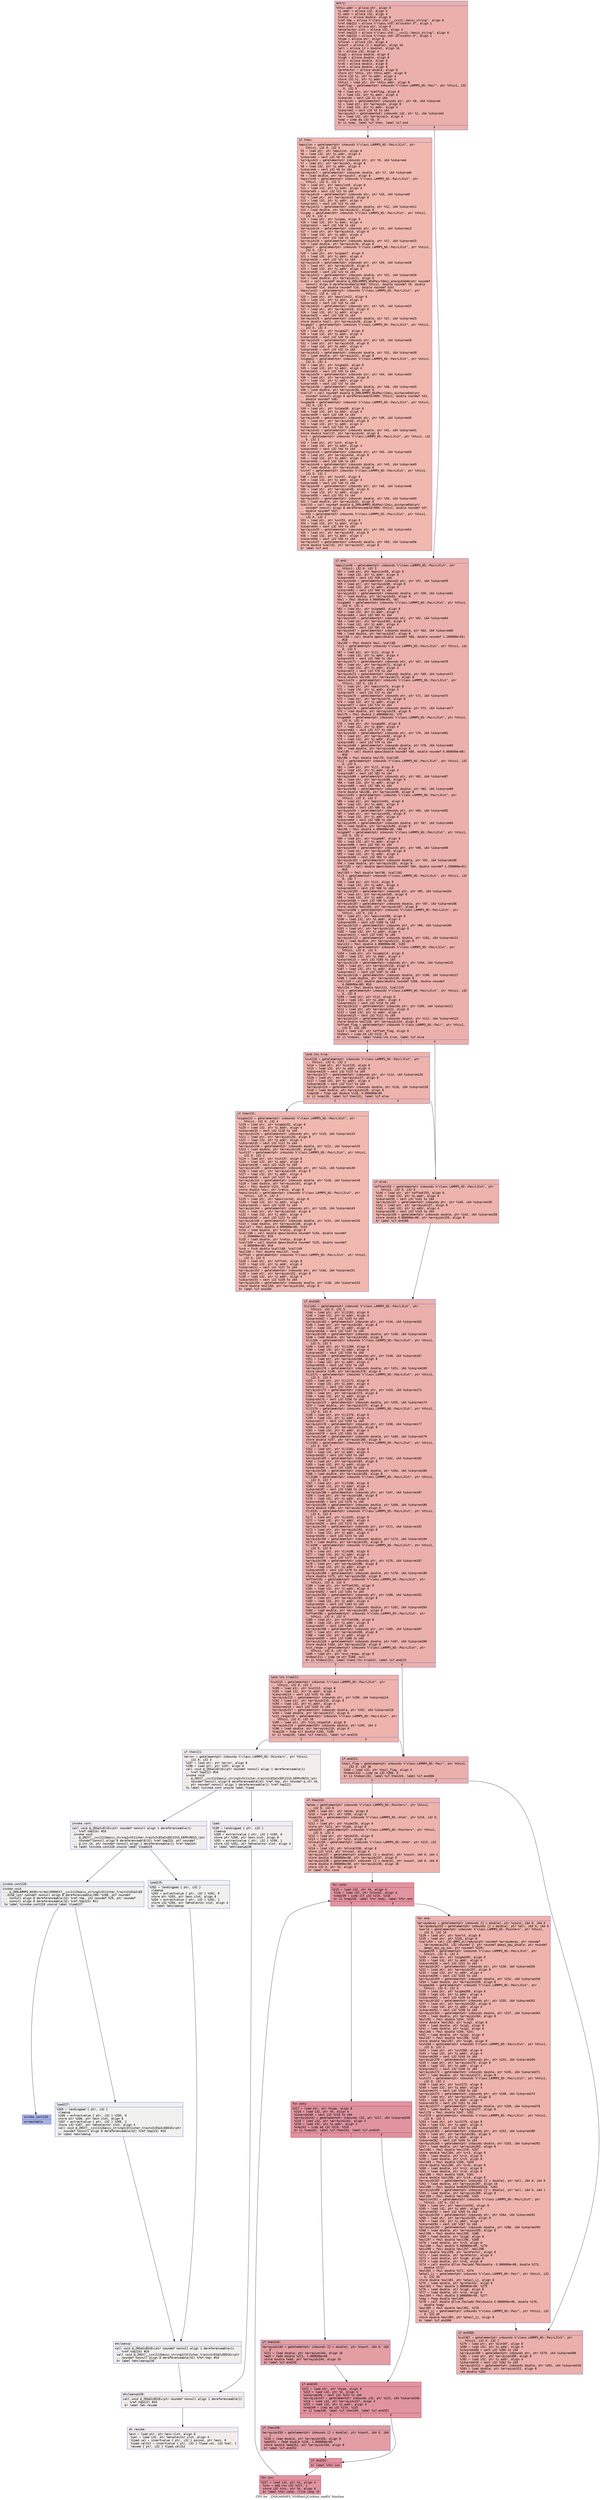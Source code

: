 digraph "CFG for '_ZN9LAMMPS_NS9PairLJCut8init_oneEii' function" {
	label="CFG for '_ZN9LAMMPS_NS9PairLJCut8init_oneEii' function";

	Node0x5599308a5cc0 [shape=record,color="#3d50c3ff", style=filled, fillcolor="#d24b4070" fontname="Courier",label="{entry:\l|  %this.addr = alloca ptr, align 8\l  %i.addr = alloca i32, align 4\l  %j.addr = alloca i32, align 4\l  %ratio = alloca double, align 8\l  %ref.tmp = alloca %\"class.std::__cxx11::basic_string\", align 8\l  %ref.tmp222 = alloca %\"class.std::allocator.0\", align 1\l  %exn.slot = alloca ptr, align 8\l  %ehselector.slot = alloca i32, align 4\l  %ref.tmp223 = alloca %\"class.std::__cxx11::basic_string\", align 8\l  %ref.tmp224 = alloca %\"class.std::allocator.0\", align 1\l  %type = alloca ptr, align 8\l  %nlocal = alloca i32, align 4\l  %count = alloca [2 x double], align 16\l  %all = alloca [2 x double], align 16\l  %k = alloca i32, align 4\l  %sig2 = alloca double, align 8\l  %sig6 = alloca double, align 8\l  %rc3 = alloca double, align 8\l  %rc6 = alloca double, align 8\l  %rc9 = alloca double, align 8\l  %prefactor = alloca double, align 8\l  store ptr %this, ptr %this.addr, align 8\l  store i32 %i, ptr %i.addr, align 4\l  store i32 %j, ptr %j.addr, align 4\l  %this1 = load ptr, ptr %this.addr, align 8\l  %setflag = getelementptr inbounds %\"class.LAMMPS_NS::Pair\", ptr %this1, i32\l... 0, i32 9\l  %0 = load ptr, ptr %setflag, align 8\l  %1 = load i32, ptr %i.addr, align 4\l  %idxprom = sext i32 %1 to i64\l  %arrayidx = getelementptr inbounds ptr, ptr %0, i64 %idxprom\l  %2 = load ptr, ptr %arrayidx, align 8\l  %3 = load i32, ptr %j.addr, align 4\l  %idxprom2 = sext i32 %3 to i64\l  %arrayidx3 = getelementptr inbounds i32, ptr %2, i64 %idxprom2\l  %4 = load i32, ptr %arrayidx3, align 4\l  %cmp = icmp eq i32 %4, 0\l  br i1 %cmp, label %if.then, label %if.end\l|{<s0>T|<s1>F}}"];
	Node0x5599308a5cc0:s0 -> Node0x5599308a8ee0[tooltip="entry -> if.then\nProbability 37.50%" ];
	Node0x5599308a5cc0:s1 -> Node0x5599308a8f50[tooltip="entry -> if.end\nProbability 62.50%" ];
	Node0x5599308a8ee0 [shape=record,color="#3d50c3ff", style=filled, fillcolor="#dc5d4a70" fontname="Courier",label="{if.then:\l|  %epsilon = getelementptr inbounds %\"class.LAMMPS_NS::PairLJCut\", ptr\l... %this1, i32 0, i32 3\l  %5 = load ptr, ptr %epsilon, align 8\l  %6 = load i32, ptr %i.addr, align 4\l  %idxprom4 = sext i32 %6 to i64\l  %arrayidx5 = getelementptr inbounds ptr, ptr %5, i64 %idxprom4\l  %7 = load ptr, ptr %arrayidx5, align 8\l  %8 = load i32, ptr %i.addr, align 4\l  %idxprom6 = sext i32 %8 to i64\l  %arrayidx7 = getelementptr inbounds double, ptr %7, i64 %idxprom6\l  %9 = load double, ptr %arrayidx7, align 8\l  %epsilon8 = getelementptr inbounds %\"class.LAMMPS_NS::PairLJCut\", ptr\l... %this1, i32 0, i32 3\l  %10 = load ptr, ptr %epsilon8, align 8\l  %11 = load i32, ptr %j.addr, align 4\l  %idxprom9 = sext i32 %11 to i64\l  %arrayidx10 = getelementptr inbounds ptr, ptr %10, i64 %idxprom9\l  %12 = load ptr, ptr %arrayidx10, align 8\l  %13 = load i32, ptr %j.addr, align 4\l  %idxprom11 = sext i32 %13 to i64\l  %arrayidx12 = getelementptr inbounds double, ptr %12, i64 %idxprom11\l  %14 = load double, ptr %arrayidx12, align 8\l  %sigma = getelementptr inbounds %\"class.LAMMPS_NS::PairLJCut\", ptr %this1,\l... i32 0, i32 4\l  %15 = load ptr, ptr %sigma, align 8\l  %16 = load i32, ptr %i.addr, align 4\l  %idxprom13 = sext i32 %16 to i64\l  %arrayidx14 = getelementptr inbounds ptr, ptr %15, i64 %idxprom13\l  %17 = load ptr, ptr %arrayidx14, align 8\l  %18 = load i32, ptr %i.addr, align 4\l  %idxprom15 = sext i32 %18 to i64\l  %arrayidx16 = getelementptr inbounds double, ptr %17, i64 %idxprom15\l  %19 = load double, ptr %arrayidx16, align 8\l  %sigma17 = getelementptr inbounds %\"class.LAMMPS_NS::PairLJCut\", ptr %this1,\l... i32 0, i32 4\l  %20 = load ptr, ptr %sigma17, align 8\l  %21 = load i32, ptr %j.addr, align 4\l  %idxprom18 = sext i32 %21 to i64\l  %arrayidx19 = getelementptr inbounds ptr, ptr %20, i64 %idxprom18\l  %22 = load ptr, ptr %arrayidx19, align 8\l  %23 = load i32, ptr %j.addr, align 4\l  %idxprom20 = sext i32 %23 to i64\l  %arrayidx21 = getelementptr inbounds double, ptr %22, i64 %idxprom20\l  %24 = load double, ptr %arrayidx21, align 8\l  %call = call noundef double @_ZN9LAMMPS_NS4Pair10mix_energyEdddd(ptr noundef\l... nonnull align 8 dereferenceable(908) %this1, double noundef %9, double\l... noundef %14, double noundef %19, double noundef %24)\l  %epsilon22 = getelementptr inbounds %\"class.LAMMPS_NS::PairLJCut\", ptr\l... %this1, i32 0, i32 3\l  %25 = load ptr, ptr %epsilon22, align 8\l  %26 = load i32, ptr %i.addr, align 4\l  %idxprom23 = sext i32 %26 to i64\l  %arrayidx24 = getelementptr inbounds ptr, ptr %25, i64 %idxprom23\l  %27 = load ptr, ptr %arrayidx24, align 8\l  %28 = load i32, ptr %j.addr, align 4\l  %idxprom25 = sext i32 %28 to i64\l  %arrayidx26 = getelementptr inbounds double, ptr %27, i64 %idxprom25\l  store double %call, ptr %arrayidx26, align 8\l  %sigma27 = getelementptr inbounds %\"class.LAMMPS_NS::PairLJCut\", ptr %this1,\l... i32 0, i32 4\l  %29 = load ptr, ptr %sigma27, align 8\l  %30 = load i32, ptr %i.addr, align 4\l  %idxprom28 = sext i32 %30 to i64\l  %arrayidx29 = getelementptr inbounds ptr, ptr %29, i64 %idxprom28\l  %31 = load ptr, ptr %arrayidx29, align 8\l  %32 = load i32, ptr %i.addr, align 4\l  %idxprom30 = sext i32 %32 to i64\l  %arrayidx31 = getelementptr inbounds double, ptr %31, i64 %idxprom30\l  %33 = load double, ptr %arrayidx31, align 8\l  %sigma32 = getelementptr inbounds %\"class.LAMMPS_NS::PairLJCut\", ptr %this1,\l... i32 0, i32 4\l  %34 = load ptr, ptr %sigma32, align 8\l  %35 = load i32, ptr %j.addr, align 4\l  %idxprom33 = sext i32 %35 to i64\l  %arrayidx34 = getelementptr inbounds ptr, ptr %34, i64 %idxprom33\l  %36 = load ptr, ptr %arrayidx34, align 8\l  %37 = load i32, ptr %j.addr, align 4\l  %idxprom35 = sext i32 %37 to i64\l  %arrayidx36 = getelementptr inbounds double, ptr %36, i64 %idxprom35\l  %38 = load double, ptr %arrayidx36, align 8\l  %call37 = call noundef double @_ZN9LAMMPS_NS4Pair12mix_distanceEdd(ptr\l... noundef nonnull align 8 dereferenceable(908) %this1, double noundef %33,\l... double noundef %38)\l  %sigma38 = getelementptr inbounds %\"class.LAMMPS_NS::PairLJCut\", ptr %this1,\l... i32 0, i32 4\l  %39 = load ptr, ptr %sigma38, align 8\l  %40 = load i32, ptr %i.addr, align 4\l  %idxprom39 = sext i32 %40 to i64\l  %arrayidx40 = getelementptr inbounds ptr, ptr %39, i64 %idxprom39\l  %41 = load ptr, ptr %arrayidx40, align 8\l  %42 = load i32, ptr %j.addr, align 4\l  %idxprom41 = sext i32 %42 to i64\l  %arrayidx42 = getelementptr inbounds double, ptr %41, i64 %idxprom41\l  store double %call37, ptr %arrayidx42, align 8\l  %cut = getelementptr inbounds %\"class.LAMMPS_NS::PairLJCut\", ptr %this1, i32\l... 0, i32 2\l  %43 = load ptr, ptr %cut, align 8\l  %44 = load i32, ptr %i.addr, align 4\l  %idxprom43 = sext i32 %44 to i64\l  %arrayidx44 = getelementptr inbounds ptr, ptr %43, i64 %idxprom43\l  %45 = load ptr, ptr %arrayidx44, align 8\l  %46 = load i32, ptr %i.addr, align 4\l  %idxprom45 = sext i32 %46 to i64\l  %arrayidx46 = getelementptr inbounds double, ptr %45, i64 %idxprom45\l  %47 = load double, ptr %arrayidx46, align 8\l  %cut47 = getelementptr inbounds %\"class.LAMMPS_NS::PairLJCut\", ptr %this1,\l... i32 0, i32 2\l  %48 = load ptr, ptr %cut47, align 8\l  %49 = load i32, ptr %j.addr, align 4\l  %idxprom48 = sext i32 %49 to i64\l  %arrayidx49 = getelementptr inbounds ptr, ptr %48, i64 %idxprom48\l  %50 = load ptr, ptr %arrayidx49, align 8\l  %51 = load i32, ptr %j.addr, align 4\l  %idxprom50 = sext i32 %51 to i64\l  %arrayidx51 = getelementptr inbounds double, ptr %50, i64 %idxprom50\l  %52 = load double, ptr %arrayidx51, align 8\l  %call52 = call noundef double @_ZN9LAMMPS_NS4Pair12mix_distanceEdd(ptr\l... noundef nonnull align 8 dereferenceable(908) %this1, double noundef %47,\l... double noundef %52)\l  %cut53 = getelementptr inbounds %\"class.LAMMPS_NS::PairLJCut\", ptr %this1,\l... i32 0, i32 2\l  %53 = load ptr, ptr %cut53, align 8\l  %54 = load i32, ptr %i.addr, align 4\l  %idxprom54 = sext i32 %54 to i64\l  %arrayidx55 = getelementptr inbounds ptr, ptr %53, i64 %idxprom54\l  %55 = load ptr, ptr %arrayidx55, align 8\l  %56 = load i32, ptr %j.addr, align 4\l  %idxprom56 = sext i32 %56 to i64\l  %arrayidx57 = getelementptr inbounds double, ptr %55, i64 %idxprom56\l  store double %call52, ptr %arrayidx57, align 8\l  br label %if.end\l}"];
	Node0x5599308a8ee0 -> Node0x5599308a8f50[tooltip="if.then -> if.end\nProbability 100.00%" ];
	Node0x5599308a8f50 [shape=record,color="#3d50c3ff", style=filled, fillcolor="#d24b4070" fontname="Courier",label="{if.end:\l|  %epsilon58 = getelementptr inbounds %\"class.LAMMPS_NS::PairLJCut\", ptr\l... %this1, i32 0, i32 3\l  %57 = load ptr, ptr %epsilon58, align 8\l  %58 = load i32, ptr %i.addr, align 4\l  %idxprom59 = sext i32 %58 to i64\l  %arrayidx60 = getelementptr inbounds ptr, ptr %57, i64 %idxprom59\l  %59 = load ptr, ptr %arrayidx60, align 8\l  %60 = load i32, ptr %j.addr, align 4\l  %idxprom61 = sext i32 %60 to i64\l  %arrayidx62 = getelementptr inbounds double, ptr %59, i64 %idxprom61\l  %61 = load double, ptr %arrayidx62, align 8\l  %mul = fmul double 4.800000e+01, %61\l  %sigma63 = getelementptr inbounds %\"class.LAMMPS_NS::PairLJCut\", ptr %this1,\l... i32 0, i32 4\l  %62 = load ptr, ptr %sigma63, align 8\l  %63 = load i32, ptr %i.addr, align 4\l  %idxprom64 = sext i32 %63 to i64\l  %arrayidx65 = getelementptr inbounds ptr, ptr %62, i64 %idxprom64\l  %64 = load ptr, ptr %arrayidx65, align 8\l  %65 = load i32, ptr %j.addr, align 4\l  %idxprom66 = sext i32 %65 to i64\l  %arrayidx67 = getelementptr inbounds double, ptr %64, i64 %idxprom66\l  %66 = load double, ptr %arrayidx67, align 8\l  %call68 = call double @pow(double noundef %66, double noundef 1.200000e+01)\l... #10\l  %mul69 = fmul double %mul, %call68\l  %lj1 = getelementptr inbounds %\"class.LAMMPS_NS::PairLJCut\", ptr %this1, i32\l... 0, i32 5\l  %67 = load ptr, ptr %lj1, align 8\l  %68 = load i32, ptr %i.addr, align 4\l  %idxprom70 = sext i32 %68 to i64\l  %arrayidx71 = getelementptr inbounds ptr, ptr %67, i64 %idxprom70\l  %69 = load ptr, ptr %arrayidx71, align 8\l  %70 = load i32, ptr %j.addr, align 4\l  %idxprom72 = sext i32 %70 to i64\l  %arrayidx73 = getelementptr inbounds double, ptr %69, i64 %idxprom72\l  store double %mul69, ptr %arrayidx73, align 8\l  %epsilon74 = getelementptr inbounds %\"class.LAMMPS_NS::PairLJCut\", ptr\l... %this1, i32 0, i32 3\l  %71 = load ptr, ptr %epsilon74, align 8\l  %72 = load i32, ptr %i.addr, align 4\l  %idxprom75 = sext i32 %72 to i64\l  %arrayidx76 = getelementptr inbounds ptr, ptr %71, i64 %idxprom75\l  %73 = load ptr, ptr %arrayidx76, align 8\l  %74 = load i32, ptr %j.addr, align 4\l  %idxprom77 = sext i32 %74 to i64\l  %arrayidx78 = getelementptr inbounds double, ptr %73, i64 %idxprom77\l  %75 = load double, ptr %arrayidx78, align 8\l  %mul79 = fmul double 2.400000e+01, %75\l  %sigma80 = getelementptr inbounds %\"class.LAMMPS_NS::PairLJCut\", ptr %this1,\l... i32 0, i32 4\l  %76 = load ptr, ptr %sigma80, align 8\l  %77 = load i32, ptr %i.addr, align 4\l  %idxprom81 = sext i32 %77 to i64\l  %arrayidx82 = getelementptr inbounds ptr, ptr %76, i64 %idxprom81\l  %78 = load ptr, ptr %arrayidx82, align 8\l  %79 = load i32, ptr %j.addr, align 4\l  %idxprom83 = sext i32 %79 to i64\l  %arrayidx84 = getelementptr inbounds double, ptr %78, i64 %idxprom83\l  %80 = load double, ptr %arrayidx84, align 8\l  %call85 = call double @pow(double noundef %80, double noundef 6.000000e+00)\l... #10\l  %mul86 = fmul double %mul79, %call85\l  %lj2 = getelementptr inbounds %\"class.LAMMPS_NS::PairLJCut\", ptr %this1, i32\l... 0, i32 6\l  %81 = load ptr, ptr %lj2, align 8\l  %82 = load i32, ptr %i.addr, align 4\l  %idxprom87 = sext i32 %82 to i64\l  %arrayidx88 = getelementptr inbounds ptr, ptr %81, i64 %idxprom87\l  %83 = load ptr, ptr %arrayidx88, align 8\l  %84 = load i32, ptr %j.addr, align 4\l  %idxprom89 = sext i32 %84 to i64\l  %arrayidx90 = getelementptr inbounds double, ptr %83, i64 %idxprom89\l  store double %mul86, ptr %arrayidx90, align 8\l  %epsilon91 = getelementptr inbounds %\"class.LAMMPS_NS::PairLJCut\", ptr\l... %this1, i32 0, i32 3\l  %85 = load ptr, ptr %epsilon91, align 8\l  %86 = load i32, ptr %i.addr, align 4\l  %idxprom92 = sext i32 %86 to i64\l  %arrayidx93 = getelementptr inbounds ptr, ptr %85, i64 %idxprom92\l  %87 = load ptr, ptr %arrayidx93, align 8\l  %88 = load i32, ptr %j.addr, align 4\l  %idxprom94 = sext i32 %88 to i64\l  %arrayidx95 = getelementptr inbounds double, ptr %87, i64 %idxprom94\l  %89 = load double, ptr %arrayidx95, align 8\l  %mul96 = fmul double 4.000000e+00, %89\l  %sigma97 = getelementptr inbounds %\"class.LAMMPS_NS::PairLJCut\", ptr %this1,\l... i32 0, i32 4\l  %90 = load ptr, ptr %sigma97, align 8\l  %91 = load i32, ptr %i.addr, align 4\l  %idxprom98 = sext i32 %91 to i64\l  %arrayidx99 = getelementptr inbounds ptr, ptr %90, i64 %idxprom98\l  %92 = load ptr, ptr %arrayidx99, align 8\l  %93 = load i32, ptr %j.addr, align 4\l  %idxprom100 = sext i32 %93 to i64\l  %arrayidx101 = getelementptr inbounds double, ptr %92, i64 %idxprom100\l  %94 = load double, ptr %arrayidx101, align 8\l  %call102 = call double @pow(double noundef %94, double noundef 1.200000e+01)\l... #10\l  %mul103 = fmul double %mul96, %call102\l  %lj3 = getelementptr inbounds %\"class.LAMMPS_NS::PairLJCut\", ptr %this1, i32\l... 0, i32 7\l  %95 = load ptr, ptr %lj3, align 8\l  %96 = load i32, ptr %i.addr, align 4\l  %idxprom104 = sext i32 %96 to i64\l  %arrayidx105 = getelementptr inbounds ptr, ptr %95, i64 %idxprom104\l  %97 = load ptr, ptr %arrayidx105, align 8\l  %98 = load i32, ptr %j.addr, align 4\l  %idxprom106 = sext i32 %98 to i64\l  %arrayidx107 = getelementptr inbounds double, ptr %97, i64 %idxprom106\l  store double %mul103, ptr %arrayidx107, align 8\l  %epsilon108 = getelementptr inbounds %\"class.LAMMPS_NS::PairLJCut\", ptr\l... %this1, i32 0, i32 3\l  %99 = load ptr, ptr %epsilon108, align 8\l  %100 = load i32, ptr %i.addr, align 4\l  %idxprom109 = sext i32 %100 to i64\l  %arrayidx110 = getelementptr inbounds ptr, ptr %99, i64 %idxprom109\l  %101 = load ptr, ptr %arrayidx110, align 8\l  %102 = load i32, ptr %j.addr, align 4\l  %idxprom111 = sext i32 %102 to i64\l  %arrayidx112 = getelementptr inbounds double, ptr %101, i64 %idxprom111\l  %103 = load double, ptr %arrayidx112, align 8\l  %mul113 = fmul double 4.000000e+00, %103\l  %sigma114 = getelementptr inbounds %\"class.LAMMPS_NS::PairLJCut\", ptr\l... %this1, i32 0, i32 4\l  %104 = load ptr, ptr %sigma114, align 8\l  %105 = load i32, ptr %i.addr, align 4\l  %idxprom115 = sext i32 %105 to i64\l  %arrayidx116 = getelementptr inbounds ptr, ptr %104, i64 %idxprom115\l  %106 = load ptr, ptr %arrayidx116, align 8\l  %107 = load i32, ptr %j.addr, align 4\l  %idxprom117 = sext i32 %107 to i64\l  %arrayidx118 = getelementptr inbounds double, ptr %106, i64 %idxprom117\l  %108 = load double, ptr %arrayidx118, align 8\l  %call119 = call double @pow(double noundef %108, double noundef\l... 6.000000e+00) #10\l  %mul120 = fmul double %mul113, %call119\l  %lj4 = getelementptr inbounds %\"class.LAMMPS_NS::PairLJCut\", ptr %this1, i32\l... 0, i32 8\l  %109 = load ptr, ptr %lj4, align 8\l  %110 = load i32, ptr %i.addr, align 4\l  %idxprom121 = sext i32 %110 to i64\l  %arrayidx122 = getelementptr inbounds ptr, ptr %109, i64 %idxprom121\l  %111 = load ptr, ptr %arrayidx122, align 8\l  %112 = load i32, ptr %j.addr, align 4\l  %idxprom123 = sext i32 %112 to i64\l  %arrayidx124 = getelementptr inbounds double, ptr %111, i64 %idxprom123\l  store double %mul120, ptr %arrayidx124, align 8\l  %offset_flag = getelementptr inbounds %\"class.LAMMPS_NS::Pair\", ptr %this1,\l... i32 0, i32 105\l  %113 = load i32, ptr %offset_flag, align 8\l  %tobool = icmp ne i32 %113, 0\l  br i1 %tobool, label %land.lhs.true, label %if.else\l|{<s0>T|<s1>F}}"];
	Node0x5599308a8f50:s0 -> Node0x5599308bcd00[tooltip="if.end -> land.lhs.true\nProbability 62.50%" ];
	Node0x5599308a8f50:s1 -> Node0x5599308bcd80[tooltip="if.end -> if.else\nProbability 37.50%" ];
	Node0x5599308bcd00 [shape=record,color="#3d50c3ff", style=filled, fillcolor="#d6524470" fontname="Courier",label="{land.lhs.true:\l|  %cut125 = getelementptr inbounds %\"class.LAMMPS_NS::PairLJCut\", ptr\l... %this1, i32 0, i32 2\l  %114 = load ptr, ptr %cut125, align 8\l  %115 = load i32, ptr %i.addr, align 4\l  %idxprom126 = sext i32 %115 to i64\l  %arrayidx127 = getelementptr inbounds ptr, ptr %114, i64 %idxprom126\l  %116 = load ptr, ptr %arrayidx127, align 8\l  %117 = load i32, ptr %j.addr, align 4\l  %idxprom128 = sext i32 %117 to i64\l  %arrayidx129 = getelementptr inbounds double, ptr %116, i64 %idxprom128\l  %118 = load double, ptr %arrayidx129, align 8\l  %cmp130 = fcmp ogt double %118, 0.000000e+00\l  br i1 %cmp130, label %if.then131, label %if.else\l|{<s0>T|<s1>F}}"];
	Node0x5599308bcd00:s0 -> Node0x5599308bd590[tooltip="land.lhs.true -> if.then131\nProbability 50.00%" ];
	Node0x5599308bcd00:s1 -> Node0x5599308bcd80[tooltip="land.lhs.true -> if.else\nProbability 50.00%" ];
	Node0x5599308bd590 [shape=record,color="#3d50c3ff", style=filled, fillcolor="#dc5d4a70" fontname="Courier",label="{if.then131:\l|  %sigma132 = getelementptr inbounds %\"class.LAMMPS_NS::PairLJCut\", ptr\l... %this1, i32 0, i32 4\l  %119 = load ptr, ptr %sigma132, align 8\l  %120 = load i32, ptr %i.addr, align 4\l  %idxprom133 = sext i32 %120 to i64\l  %arrayidx134 = getelementptr inbounds ptr, ptr %119, i64 %idxprom133\l  %121 = load ptr, ptr %arrayidx134, align 8\l  %122 = load i32, ptr %j.addr, align 4\l  %idxprom135 = sext i32 %122 to i64\l  %arrayidx136 = getelementptr inbounds double, ptr %121, i64 %idxprom135\l  %123 = load double, ptr %arrayidx136, align 8\l  %cut137 = getelementptr inbounds %\"class.LAMMPS_NS::PairLJCut\", ptr %this1,\l... i32 0, i32 2\l  %124 = load ptr, ptr %cut137, align 8\l  %125 = load i32, ptr %i.addr, align 4\l  %idxprom138 = sext i32 %125 to i64\l  %arrayidx139 = getelementptr inbounds ptr, ptr %124, i64 %idxprom138\l  %126 = load ptr, ptr %arrayidx139, align 8\l  %127 = load i32, ptr %j.addr, align 4\l  %idxprom140 = sext i32 %127 to i64\l  %arrayidx141 = getelementptr inbounds double, ptr %126, i64 %idxprom140\l  %128 = load double, ptr %arrayidx141, align 8\l  %div = fdiv double %123, %128\l  store double %div, ptr %ratio, align 8\l  %epsilon142 = getelementptr inbounds %\"class.LAMMPS_NS::PairLJCut\", ptr\l... %this1, i32 0, i32 3\l  %129 = load ptr, ptr %epsilon142, align 8\l  %130 = load i32, ptr %i.addr, align 4\l  %idxprom143 = sext i32 %130 to i64\l  %arrayidx144 = getelementptr inbounds ptr, ptr %129, i64 %idxprom143\l  %131 = load ptr, ptr %arrayidx144, align 8\l  %132 = load i32, ptr %j.addr, align 4\l  %idxprom145 = sext i32 %132 to i64\l  %arrayidx146 = getelementptr inbounds double, ptr %131, i64 %idxprom145\l  %133 = load double, ptr %arrayidx146, align 8\l  %mul147 = fmul double 4.000000e+00, %133\l  %134 = load double, ptr %ratio, align 8\l  %call148 = call double @pow(double noundef %134, double noundef\l... 1.200000e+01) #10\l  %135 = load double, ptr %ratio, align 8\l  %call149 = call double @pow(double noundef %135, double noundef\l... 6.000000e+00) #10\l  %sub = fsub double %call148, %call149\l  %mul150 = fmul double %mul147, %sub\l  %offset = getelementptr inbounds %\"class.LAMMPS_NS::PairLJCut\", ptr %this1,\l... i32 0, i32 9\l  %136 = load ptr, ptr %offset, align 8\l  %137 = load i32, ptr %i.addr, align 4\l  %idxprom151 = sext i32 %137 to i64\l  %arrayidx152 = getelementptr inbounds ptr, ptr %136, i64 %idxprom151\l  %138 = load ptr, ptr %arrayidx152, align 8\l  %139 = load i32, ptr %j.addr, align 4\l  %idxprom153 = sext i32 %139 to i64\l  %arrayidx154 = getelementptr inbounds double, ptr %138, i64 %idxprom153\l  store double %mul150, ptr %arrayidx154, align 8\l  br label %if.end160\l}"];
	Node0x5599308bd590 -> Node0x55993085db90[tooltip="if.then131 -> if.end160\nProbability 100.00%" ];
	Node0x5599308bcd80 [shape=record,color="#3d50c3ff", style=filled, fillcolor="#d6524470" fontname="Courier",label="{if.else:\l|  %offset155 = getelementptr inbounds %\"class.LAMMPS_NS::PairLJCut\", ptr\l... %this1, i32 0, i32 9\l  %140 = load ptr, ptr %offset155, align 8\l  %141 = load i32, ptr %i.addr, align 4\l  %idxprom156 = sext i32 %141 to i64\l  %arrayidx157 = getelementptr inbounds ptr, ptr %140, i64 %idxprom156\l  %142 = load ptr, ptr %arrayidx157, align 8\l  %143 = load i32, ptr %j.addr, align 4\l  %idxprom158 = sext i32 %143 to i64\l  %arrayidx159 = getelementptr inbounds double, ptr %142, i64 %idxprom158\l  store double 0.000000e+00, ptr %arrayidx159, align 8\l  br label %if.end160\l}"];
	Node0x5599308bcd80 -> Node0x55993085db90[tooltip="if.else -> if.end160\nProbability 100.00%" ];
	Node0x55993085db90 [shape=record,color="#3d50c3ff", style=filled, fillcolor="#d24b4070" fontname="Courier",label="{if.end160:\l|  %lj1161 = getelementptr inbounds %\"class.LAMMPS_NS::PairLJCut\", ptr\l... %this1, i32 0, i32 5\l  %144 = load ptr, ptr %lj1161, align 8\l  %145 = load i32, ptr %i.addr, align 4\l  %idxprom162 = sext i32 %145 to i64\l  %arrayidx163 = getelementptr inbounds ptr, ptr %144, i64 %idxprom162\l  %146 = load ptr, ptr %arrayidx163, align 8\l  %147 = load i32, ptr %j.addr, align 4\l  %idxprom164 = sext i32 %147 to i64\l  %arrayidx165 = getelementptr inbounds double, ptr %146, i64 %idxprom164\l  %148 = load double, ptr %arrayidx165, align 8\l  %lj1166 = getelementptr inbounds %\"class.LAMMPS_NS::PairLJCut\", ptr %this1,\l... i32 0, i32 5\l  %149 = load ptr, ptr %lj1166, align 8\l  %150 = load i32, ptr %j.addr, align 4\l  %idxprom167 = sext i32 %150 to i64\l  %arrayidx168 = getelementptr inbounds ptr, ptr %149, i64 %idxprom167\l  %151 = load ptr, ptr %arrayidx168, align 8\l  %152 = load i32, ptr %i.addr, align 4\l  %idxprom169 = sext i32 %152 to i64\l  %arrayidx170 = getelementptr inbounds double, ptr %151, i64 %idxprom169\l  store double %148, ptr %arrayidx170, align 8\l  %lj2171 = getelementptr inbounds %\"class.LAMMPS_NS::PairLJCut\", ptr %this1,\l... i32 0, i32 6\l  %153 = load ptr, ptr %lj2171, align 8\l  %154 = load i32, ptr %i.addr, align 4\l  %idxprom172 = sext i32 %154 to i64\l  %arrayidx173 = getelementptr inbounds ptr, ptr %153, i64 %idxprom172\l  %155 = load ptr, ptr %arrayidx173, align 8\l  %156 = load i32, ptr %j.addr, align 4\l  %idxprom174 = sext i32 %156 to i64\l  %arrayidx175 = getelementptr inbounds double, ptr %155, i64 %idxprom174\l  %157 = load double, ptr %arrayidx175, align 8\l  %lj2176 = getelementptr inbounds %\"class.LAMMPS_NS::PairLJCut\", ptr %this1,\l... i32 0, i32 6\l  %158 = load ptr, ptr %lj2176, align 8\l  %159 = load i32, ptr %j.addr, align 4\l  %idxprom177 = sext i32 %159 to i64\l  %arrayidx178 = getelementptr inbounds ptr, ptr %158, i64 %idxprom177\l  %160 = load ptr, ptr %arrayidx178, align 8\l  %161 = load i32, ptr %i.addr, align 4\l  %idxprom179 = sext i32 %161 to i64\l  %arrayidx180 = getelementptr inbounds double, ptr %160, i64 %idxprom179\l  store double %157, ptr %arrayidx180, align 8\l  %lj3181 = getelementptr inbounds %\"class.LAMMPS_NS::PairLJCut\", ptr %this1,\l... i32 0, i32 7\l  %162 = load ptr, ptr %lj3181, align 8\l  %163 = load i32, ptr %i.addr, align 4\l  %idxprom182 = sext i32 %163 to i64\l  %arrayidx183 = getelementptr inbounds ptr, ptr %162, i64 %idxprom182\l  %164 = load ptr, ptr %arrayidx183, align 8\l  %165 = load i32, ptr %j.addr, align 4\l  %idxprom184 = sext i32 %165 to i64\l  %arrayidx185 = getelementptr inbounds double, ptr %164, i64 %idxprom184\l  %166 = load double, ptr %arrayidx185, align 8\l  %lj3186 = getelementptr inbounds %\"class.LAMMPS_NS::PairLJCut\", ptr %this1,\l... i32 0, i32 7\l  %167 = load ptr, ptr %lj3186, align 8\l  %168 = load i32, ptr %j.addr, align 4\l  %idxprom187 = sext i32 %168 to i64\l  %arrayidx188 = getelementptr inbounds ptr, ptr %167, i64 %idxprom187\l  %169 = load ptr, ptr %arrayidx188, align 8\l  %170 = load i32, ptr %i.addr, align 4\l  %idxprom189 = sext i32 %170 to i64\l  %arrayidx190 = getelementptr inbounds double, ptr %169, i64 %idxprom189\l  store double %166, ptr %arrayidx190, align 8\l  %lj4191 = getelementptr inbounds %\"class.LAMMPS_NS::PairLJCut\", ptr %this1,\l... i32 0, i32 8\l  %171 = load ptr, ptr %lj4191, align 8\l  %172 = load i32, ptr %i.addr, align 4\l  %idxprom192 = sext i32 %172 to i64\l  %arrayidx193 = getelementptr inbounds ptr, ptr %171, i64 %idxprom192\l  %173 = load ptr, ptr %arrayidx193, align 8\l  %174 = load i32, ptr %j.addr, align 4\l  %idxprom194 = sext i32 %174 to i64\l  %arrayidx195 = getelementptr inbounds double, ptr %173, i64 %idxprom194\l  %175 = load double, ptr %arrayidx195, align 8\l  %lj4196 = getelementptr inbounds %\"class.LAMMPS_NS::PairLJCut\", ptr %this1,\l... i32 0, i32 8\l  %176 = load ptr, ptr %lj4196, align 8\l  %177 = load i32, ptr %j.addr, align 4\l  %idxprom197 = sext i32 %177 to i64\l  %arrayidx198 = getelementptr inbounds ptr, ptr %176, i64 %idxprom197\l  %178 = load ptr, ptr %arrayidx198, align 8\l  %179 = load i32, ptr %i.addr, align 4\l  %idxprom199 = sext i32 %179 to i64\l  %arrayidx200 = getelementptr inbounds double, ptr %178, i64 %idxprom199\l  store double %175, ptr %arrayidx200, align 8\l  %offset201 = getelementptr inbounds %\"class.LAMMPS_NS::PairLJCut\", ptr\l... %this1, i32 0, i32 9\l  %180 = load ptr, ptr %offset201, align 8\l  %181 = load i32, ptr %i.addr, align 4\l  %idxprom202 = sext i32 %181 to i64\l  %arrayidx203 = getelementptr inbounds ptr, ptr %180, i64 %idxprom202\l  %182 = load ptr, ptr %arrayidx203, align 8\l  %183 = load i32, ptr %j.addr, align 4\l  %idxprom204 = sext i32 %183 to i64\l  %arrayidx205 = getelementptr inbounds double, ptr %182, i64 %idxprom204\l  %184 = load double, ptr %arrayidx205, align 8\l  %offset206 = getelementptr inbounds %\"class.LAMMPS_NS::PairLJCut\", ptr\l... %this1, i32 0, i32 9\l  %185 = load ptr, ptr %offset206, align 8\l  %186 = load i32, ptr %j.addr, align 4\l  %idxprom207 = sext i32 %186 to i64\l  %arrayidx208 = getelementptr inbounds ptr, ptr %185, i64 %idxprom207\l  %187 = load ptr, ptr %arrayidx208, align 8\l  %188 = load i32, ptr %i.addr, align 4\l  %idxprom209 = sext i32 %188 to i64\l  %arrayidx210 = getelementptr inbounds double, ptr %187, i64 %idxprom209\l  store double %184, ptr %arrayidx210, align 8\l  %cut_respa = getelementptr inbounds %\"class.LAMMPS_NS::PairLJCut\", ptr\l... %this1, i32 0, i32 10\l  %189 = load ptr, ptr %cut_respa, align 8\l  %tobool211 = icmp ne ptr %189, null\l  br i1 %tobool211, label %land.lhs.true212, label %if.end231\l|{<s0>T|<s1>F}}"];
	Node0x55993085db90:s0 -> Node0x5599308c4c70[tooltip="if.end160 -> land.lhs.true212\nProbability 62.50%" ];
	Node0x55993085db90:s1 -> Node0x5599308c4d10[tooltip="if.end160 -> if.end231\nProbability 37.50%" ];
	Node0x5599308c4c70 [shape=record,color="#3d50c3ff", style=filled, fillcolor="#d6524470" fontname="Courier",label="{land.lhs.true212:\l|  %cut213 = getelementptr inbounds %\"class.LAMMPS_NS::PairLJCut\", ptr\l... %this1, i32 0, i32 2\l  %190 = load ptr, ptr %cut213, align 8\l  %191 = load i32, ptr %i.addr, align 4\l  %idxprom214 = sext i32 %191 to i64\l  %arrayidx215 = getelementptr inbounds ptr, ptr %190, i64 %idxprom214\l  %192 = load ptr, ptr %arrayidx215, align 8\l  %193 = load i32, ptr %j.addr, align 4\l  %idxprom216 = sext i32 %193 to i64\l  %arrayidx217 = getelementptr inbounds double, ptr %192, i64 %idxprom216\l  %194 = load double, ptr %arrayidx217, align 8\l  %cut_respa218 = getelementptr inbounds %\"class.LAMMPS_NS::PairLJCut\", ptr\l... %this1, i32 0, i32 10\l  %195 = load ptr, ptr %cut_respa218, align 8\l  %arrayidx219 = getelementptr inbounds double, ptr %195, i64 3\l  %196 = load double, ptr %arrayidx219, align 8\l  %cmp220 = fcmp olt double %194, %196\l  br i1 %cmp220, label %if.then221, label %if.end231\l|{<s0>T|<s1>F}}"];
	Node0x5599308c4c70:s0 -> Node0x559930861750[tooltip="land.lhs.true212 -> if.then221\nProbability 0.00%" ];
	Node0x5599308c4c70:s1 -> Node0x5599308c4d10[tooltip="land.lhs.true212 -> if.end231\nProbability 100.00%" ];
	Node0x559930861750 [shape=record,color="#3d50c3ff", style=filled, fillcolor="#e5d8d170" fontname="Courier",label="{if.then221:\l|  %error = getelementptr inbounds %\"class.LAMMPS_NS::Pointers\", ptr %this1,\l... i32 0, i32 3\l  %197 = load ptr, ptr %error, align 8\l  %198 = load ptr, ptr %197, align 8\l  call void @_ZNSaIcEC1Ev(ptr noundef nonnull align 1 dereferenceable(1)\l... %ref.tmp222) #10\l  invoke void\l... @_ZNSt7__cxx1112basic_stringIcSt11char_traitsIcESaIcEEC2IS3_EEPKcRKS3_(ptr\l... noundef nonnull align 8 dereferenceable(32) %ref.tmp, ptr noundef @.str.10,\l... ptr noundef nonnull align 1 dereferenceable(1) %ref.tmp222)\l          to label %invoke.cont unwind label %lpad\l}"];
	Node0x559930861750 -> Node0x559930861be0[tooltip="if.then221 -> invoke.cont\nProbability 50.00%" ];
	Node0x559930861750 -> Node0x559930861c30[tooltip="if.then221 -> lpad\nProbability 50.00%" ];
	Node0x559930861be0 [shape=record,color="#3d50c3ff", style=filled, fillcolor="#e0dbd870" fontname="Courier",label="{invoke.cont:\l|  call void @_ZNSaIcEC1Ev(ptr noundef nonnull align 1 dereferenceable(1)\l... %ref.tmp224) #10\l  invoke void\l... @_ZNSt7__cxx1112basic_stringIcSt11char_traitsIcESaIcEEC2IS3_EEPKcRKS3_(ptr\l... noundef nonnull align 8 dereferenceable(32) %ref.tmp223, ptr noundef\l... @.str.14, ptr noundef nonnull align 1 dereferenceable(1) %ref.tmp224)\l          to label %invoke.cont226 unwind label %lpad225\l}"];
	Node0x559930861be0 -> Node0x559930861f50[tooltip="invoke.cont -> invoke.cont226\nProbability 50.00%" ];
	Node0x559930861be0 -> Node0x5599308c7040[tooltip="invoke.cont -> lpad225\nProbability 50.00%" ];
	Node0x559930861f50 [shape=record,color="#3d50c3ff", style=filled, fillcolor="#dedcdb70" fontname="Courier",label="{invoke.cont226:\l|  invoke void\l... @_ZN9LAMMPS_NS5Error3allERKNSt7__cxx1112basic_stringIcSt11char_traitsIcESaIcEE\l...EiS8_(ptr noundef nonnull align 8 dereferenceable(196) %198, ptr noundef\l... nonnull align 8 dereferenceable(32) %ref.tmp, i32 noundef 529, ptr noundef\l... nonnull align 8 dereferenceable(32) %ref.tmp223) #11\l          to label %invoke.cont228 unwind label %lpad227\l}"];
	Node0x559930861f50 -> Node0x559930861f00[tooltip="invoke.cont226 -> invoke.cont228\nProbability 0.00%" ];
	Node0x559930861f50 -> Node0x5599308c72e0[tooltip="invoke.cont226 -> lpad227\nProbability 100.00%" ];
	Node0x559930861f00 [shape=record,color="#3d50c3ff", style=filled, fillcolor="#3d50c370" fontname="Courier",label="{invoke.cont228:\l|  unreachable\l}"];
	Node0x559930861c30 [shape=record,color="#3d50c3ff", style=filled, fillcolor="#e0dbd870" fontname="Courier",label="{lpad:\l|  %199 = landingpad \{ ptr, i32 \}\l          cleanup\l  %200 = extractvalue \{ ptr, i32 \} %199, 0\l  store ptr %200, ptr %exn.slot, align 8\l  %201 = extractvalue \{ ptr, i32 \} %199, 1\l  store i32 %201, ptr %ehselector.slot, align 4\l  br label %ehcleanup230\l}"];
	Node0x559930861c30 -> Node0x5599308c78a0[tooltip="lpad -> ehcleanup230\nProbability 100.00%" ];
	Node0x5599308c7040 [shape=record,color="#3d50c3ff", style=filled, fillcolor="#dedcdb70" fontname="Courier",label="{lpad225:\l|  %202 = landingpad \{ ptr, i32 \}\l          cleanup\l  %203 = extractvalue \{ ptr, i32 \} %202, 0\l  store ptr %203, ptr %exn.slot, align 8\l  %204 = extractvalue \{ ptr, i32 \} %202, 1\l  store i32 %204, ptr %ehselector.slot, align 4\l  br label %ehcleanup\l}"];
	Node0x5599308c7040 -> Node0x5599308c7bf0[tooltip="lpad225 -> ehcleanup\nProbability 100.00%" ];
	Node0x5599308c72e0 [shape=record,color="#3d50c3ff", style=filled, fillcolor="#dedcdb70" fontname="Courier",label="{lpad227:\l|  %205 = landingpad \{ ptr, i32 \}\l          cleanup\l  %206 = extractvalue \{ ptr, i32 \} %205, 0\l  store ptr %206, ptr %exn.slot, align 8\l  %207 = extractvalue \{ ptr, i32 \} %205, 1\l  store i32 %207, ptr %ehselector.slot, align 4\l  call void @_ZNSt7__cxx1112basic_stringIcSt11char_traitsIcESaIcEED1Ev(ptr\l... noundef nonnull align 8 dereferenceable(32) %ref.tmp223) #10\l  br label %ehcleanup\l}"];
	Node0x5599308c72e0 -> Node0x5599308c7bf0[tooltip="lpad227 -> ehcleanup\nProbability 100.00%" ];
	Node0x5599308c7bf0 [shape=record,color="#3d50c3ff", style=filled, fillcolor="#e0dbd870" fontname="Courier",label="{ehcleanup:\l|  call void @_ZNSaIcED1Ev(ptr noundef nonnull align 1 dereferenceable(1)\l... %ref.tmp224) #10\l  call void @_ZNSt7__cxx1112basic_stringIcSt11char_traitsIcESaIcEED1Ev(ptr\l... noundef nonnull align 8 dereferenceable(32) %ref.tmp) #10\l  br label %ehcleanup230\l}"];
	Node0x5599308c7bf0 -> Node0x5599308c78a0[tooltip="ehcleanup -> ehcleanup230\nProbability 100.00%" ];
	Node0x5599308c78a0 [shape=record,color="#3d50c3ff", style=filled, fillcolor="#e5d8d170" fontname="Courier",label="{ehcleanup230:\l|  call void @_ZNSaIcED1Ev(ptr noundef nonnull align 1 dereferenceable(1)\l... %ref.tmp222) #10\l  br label %eh.resume\l}"];
	Node0x5599308c78a0 -> Node0x5599308c84a0[tooltip="ehcleanup230 -> eh.resume\nProbability 100.00%" ];
	Node0x5599308c4d10 [shape=record,color="#3d50c3ff", style=filled, fillcolor="#d24b4070" fontname="Courier",label="{if.end231:\l|  %tail_flag = getelementptr inbounds %\"class.LAMMPS_NS::Pair\", ptr %this1,\l... i32 0, i32 36\l  %208 = load i32, ptr %tail_flag, align 4\l  %tobool232 = icmp ne i32 %208, 0\l  br i1 %tobool232, label %if.then233, label %if.end306\l|{<s0>T|<s1>F}}"];
	Node0x5599308c4d10:s0 -> Node0x5599308c8790[tooltip="if.end231 -> if.then233\nProbability 62.50%" ];
	Node0x5599308c4d10:s1 -> Node0x5599308c8810[tooltip="if.end231 -> if.end306\nProbability 37.50%" ];
	Node0x5599308c8790 [shape=record,color="#3d50c3ff", style=filled, fillcolor="#d6524470" fontname="Courier",label="{if.then233:\l|  %atom = getelementptr inbounds %\"class.LAMMPS_NS::Pointers\", ptr %this1,\l... i32 0, i32 6\l  %209 = load ptr, ptr %atom, align 8\l  %210 = load ptr, ptr %209, align 8\l  %type234 = getelementptr inbounds %\"class.LAMMPS_NS::Atom\", ptr %210, i32 0,\l... i32 34\l  %211 = load ptr, ptr %type234, align 8\l  store ptr %211, ptr %type, align 8\l  %atom235 = getelementptr inbounds %\"class.LAMMPS_NS::Pointers\", ptr %this1,\l... i32 0, i32 6\l  %212 = load ptr, ptr %atom235, align 8\l  %213 = load ptr, ptr %212, align 8\l  %nlocal236 = getelementptr inbounds %\"class.LAMMPS_NS::Atom\", ptr %213, i32\l... 0, i32 4\l  %214 = load i32, ptr %nlocal236, align 8\l  store i32 %214, ptr %nlocal, align 4\l  %arrayidx237 = getelementptr inbounds [2 x double], ptr %count, i64 0, i64 1\l  store double 0.000000e+00, ptr %arrayidx237, align 8\l  %arrayidx238 = getelementptr inbounds [2 x double], ptr %count, i64 0, i64 0\l  store double 0.000000e+00, ptr %arrayidx238, align 16\l  store i32 0, ptr %k, align 4\l  br label %for.cond\l}"];
	Node0x5599308c8790 -> Node0x5599308c94b0[tooltip="if.then233 -> for.cond\nProbability 100.00%" ];
	Node0x5599308c94b0 [shape=record,color="#b70d28ff", style=filled, fillcolor="#b70d2870" fontname="Courier",label="{for.cond:\l|  %215 = load i32, ptr %k, align 4\l  %216 = load i32, ptr %nlocal, align 4\l  %cmp239 = icmp slt i32 %215, %216\l  br i1 %cmp239, label %for.body, label %for.end\l|{<s0>T|<s1>F}}"];
	Node0x5599308c94b0:s0 -> Node0x5599308c9750[tooltip="for.cond -> for.body\nProbability 96.88%" ];
	Node0x5599308c94b0:s1 -> Node0x5599308c97d0[tooltip="for.cond -> for.end\nProbability 3.12%" ];
	Node0x5599308c9750 [shape=record,color="#b70d28ff", style=filled, fillcolor="#b70d2870" fontname="Courier",label="{for.body:\l|  %217 = load ptr, ptr %type, align 8\l  %218 = load i32, ptr %k, align 4\l  %idxprom240 = sext i32 %218 to i64\l  %arrayidx241 = getelementptr inbounds i32, ptr %217, i64 %idxprom240\l  %219 = load i32, ptr %arrayidx241, align 4\l  %220 = load i32, ptr %i.addr, align 4\l  %cmp242 = icmp eq i32 %219, %220\l  br i1 %cmp242, label %if.then243, label %if.end245\l|{<s0>T|<s1>F}}"];
	Node0x5599308c9750:s0 -> Node0x5599308c9d10[tooltip="for.body -> if.then243\nProbability 50.00%" ];
	Node0x5599308c9750:s1 -> Node0x5599308c9d90[tooltip="for.body -> if.end245\nProbability 50.00%" ];
	Node0x5599308c9d10 [shape=record,color="#3d50c3ff", style=filled, fillcolor="#be242e70" fontname="Courier",label="{if.then243:\l|  %arrayidx244 = getelementptr inbounds [2 x double], ptr %count, i64 0, i64\l... 0\l  %221 = load double, ptr %arrayidx244, align 16\l  %add = fadd double %221, 1.000000e+00\l  store double %add, ptr %arrayidx244, align 16\l  br label %if.end245\l}"];
	Node0x5599308c9d10 -> Node0x5599308c9d90[tooltip="if.then243 -> if.end245\nProbability 100.00%" ];
	Node0x5599308c9d90 [shape=record,color="#b70d28ff", style=filled, fillcolor="#b70d2870" fontname="Courier",label="{if.end245:\l|  %222 = load ptr, ptr %type, align 8\l  %223 = load i32, ptr %k, align 4\l  %idxprom246 = sext i32 %223 to i64\l  %arrayidx247 = getelementptr inbounds i32, ptr %222, i64 %idxprom246\l  %224 = load i32, ptr %arrayidx247, align 4\l  %225 = load i32, ptr %j.addr, align 4\l  %cmp248 = icmp eq i32 %224, %225\l  br i1 %cmp248, label %if.then249, label %if.end252\l|{<s0>T|<s1>F}}"];
	Node0x5599308c9d90:s0 -> Node0x5599308ca670[tooltip="if.end245 -> if.then249\nProbability 50.00%" ];
	Node0x5599308c9d90:s1 -> Node0x5599308ca6f0[tooltip="if.end245 -> if.end252\nProbability 50.00%" ];
	Node0x5599308ca670 [shape=record,color="#3d50c3ff", style=filled, fillcolor="#be242e70" fontname="Courier",label="{if.then249:\l|  %arrayidx250 = getelementptr inbounds [2 x double], ptr %count, i64 0, i64\l... 1\l  %226 = load double, ptr %arrayidx250, align 8\l  %add251 = fadd double %226, 1.000000e+00\l  store double %add251, ptr %arrayidx250, align 8\l  br label %if.end252\l}"];
	Node0x5599308ca670 -> Node0x5599308ca6f0[tooltip="if.then249 -> if.end252\nProbability 100.00%" ];
	Node0x5599308ca6f0 [shape=record,color="#b70d28ff", style=filled, fillcolor="#b70d2870" fontname="Courier",label="{if.end252:\l|  br label %for.inc\l}"];
	Node0x5599308ca6f0 -> Node0x5599308cab50[tooltip="if.end252 -> for.inc\nProbability 100.00%" ];
	Node0x5599308cab50 [shape=record,color="#b70d28ff", style=filled, fillcolor="#b70d2870" fontname="Courier",label="{for.inc:\l|  %227 = load i32, ptr %k, align 4\l  %inc = add nsw i32 %227, 1\l  store i32 %inc, ptr %k, align 4\l  br label %for.cond, !llvm.loop !6\l}"];
	Node0x5599308cab50 -> Node0x5599308c94b0[tooltip="for.inc -> for.cond\nProbability 100.00%" ];
	Node0x5599308c97d0 [shape=record,color="#3d50c3ff", style=filled, fillcolor="#d6524470" fontname="Courier",label="{for.end:\l|  %arraydecay = getelementptr inbounds [2 x double], ptr %count, i64 0, i64 0\l  %arraydecay253 = getelementptr inbounds [2 x double], ptr %all, i64 0, i64 0\l  %world = getelementptr inbounds %\"class.LAMMPS_NS::Pointers\", ptr %this1,\l... i32 0, i32 16\l  %228 = load ptr, ptr %world, align 8\l  %229 = load ptr, ptr %228, align 8\l  %call254 = call i32 @MPI_Allreduce(ptr noundef %arraydecay, ptr noundef\l... %arraydecay253, i32 noundef 2, ptr noundef @ompi_mpi_double, ptr noundef\l... @ompi_mpi_op_sum, ptr noundef %229)\l  %sigma255 = getelementptr inbounds %\"class.LAMMPS_NS::PairLJCut\", ptr\l... %this1, i32 0, i32 4\l  %230 = load ptr, ptr %sigma255, align 8\l  %231 = load i32, ptr %i.addr, align 4\l  %idxprom256 = sext i32 %231 to i64\l  %arrayidx257 = getelementptr inbounds ptr, ptr %230, i64 %idxprom256\l  %232 = load ptr, ptr %arrayidx257, align 8\l  %233 = load i32, ptr %j.addr, align 4\l  %idxprom258 = sext i32 %233 to i64\l  %arrayidx259 = getelementptr inbounds double, ptr %232, i64 %idxprom258\l  %234 = load double, ptr %arrayidx259, align 8\l  %sigma260 = getelementptr inbounds %\"class.LAMMPS_NS::PairLJCut\", ptr\l... %this1, i32 0, i32 4\l  %235 = load ptr, ptr %sigma260, align 8\l  %236 = load i32, ptr %i.addr, align 4\l  %idxprom261 = sext i32 %236 to i64\l  %arrayidx262 = getelementptr inbounds ptr, ptr %235, i64 %idxprom261\l  %237 = load ptr, ptr %arrayidx262, align 8\l  %238 = load i32, ptr %j.addr, align 4\l  %idxprom263 = sext i32 %238 to i64\l  %arrayidx264 = getelementptr inbounds double, ptr %237, i64 %idxprom263\l  %239 = load double, ptr %arrayidx264, align 8\l  %mul265 = fmul double %234, %239\l  store double %mul265, ptr %sig2, align 8\l  %240 = load double, ptr %sig2, align 8\l  %241 = load double, ptr %sig2, align 8\l  %mul266 = fmul double %240, %241\l  %242 = load double, ptr %sig2, align 8\l  %mul267 = fmul double %mul266, %242\l  store double %mul267, ptr %sig6, align 8\l  %cut268 = getelementptr inbounds %\"class.LAMMPS_NS::PairLJCut\", ptr %this1,\l... i32 0, i32 2\l  %243 = load ptr, ptr %cut268, align 8\l  %244 = load i32, ptr %i.addr, align 4\l  %idxprom269 = sext i32 %244 to i64\l  %arrayidx270 = getelementptr inbounds ptr, ptr %243, i64 %idxprom269\l  %245 = load ptr, ptr %arrayidx270, align 8\l  %246 = load i32, ptr %j.addr, align 4\l  %idxprom271 = sext i32 %246 to i64\l  %arrayidx272 = getelementptr inbounds double, ptr %245, i64 %idxprom271\l  %247 = load double, ptr %arrayidx272, align 8\l  %cut273 = getelementptr inbounds %\"class.LAMMPS_NS::PairLJCut\", ptr %this1,\l... i32 0, i32 2\l  %248 = load ptr, ptr %cut273, align 8\l  %249 = load i32, ptr %i.addr, align 4\l  %idxprom274 = sext i32 %249 to i64\l  %arrayidx275 = getelementptr inbounds ptr, ptr %248, i64 %idxprom274\l  %250 = load ptr, ptr %arrayidx275, align 8\l  %251 = load i32, ptr %j.addr, align 4\l  %idxprom276 = sext i32 %251 to i64\l  %arrayidx277 = getelementptr inbounds double, ptr %250, i64 %idxprom276\l  %252 = load double, ptr %arrayidx277, align 8\l  %mul278 = fmul double %247, %252\l  %cut279 = getelementptr inbounds %\"class.LAMMPS_NS::PairLJCut\", ptr %this1,\l... i32 0, i32 2\l  %253 = load ptr, ptr %cut279, align 8\l  %254 = load i32, ptr %i.addr, align 4\l  %idxprom280 = sext i32 %254 to i64\l  %arrayidx281 = getelementptr inbounds ptr, ptr %253, i64 %idxprom280\l  %255 = load ptr, ptr %arrayidx281, align 8\l  %256 = load i32, ptr %j.addr, align 4\l  %idxprom282 = sext i32 %256 to i64\l  %arrayidx283 = getelementptr inbounds double, ptr %255, i64 %idxprom282\l  %257 = load double, ptr %arrayidx283, align 8\l  %mul284 = fmul double %mul278, %257\l  store double %mul284, ptr %rc3, align 8\l  %258 = load double, ptr %rc3, align 8\l  %259 = load double, ptr %rc3, align 8\l  %mul285 = fmul double %258, %259\l  store double %mul285, ptr %rc6, align 8\l  %260 = load double, ptr %rc3, align 8\l  %261 = load double, ptr %rc6, align 8\l  %mul286 = fmul double %260, %261\l  store double %mul286, ptr %rc9, align 8\l  %arrayidx287 = getelementptr inbounds [2 x double], ptr %all, i64 0, i64 0\l  %262 = load double, ptr %arrayidx287, align 16\l  %mul288 = fmul double 0x403921FB54442D18, %262\l  %arrayidx289 = getelementptr inbounds [2 x double], ptr %all, i64 0, i64 1\l  %263 = load double, ptr %arrayidx289, align 8\l  %mul290 = fmul double %mul288, %263\l  %epsilon291 = getelementptr inbounds %\"class.LAMMPS_NS::PairLJCut\", ptr\l... %this1, i32 0, i32 3\l  %264 = load ptr, ptr %epsilon291, align 8\l  %265 = load i32, ptr %i.addr, align 4\l  %idxprom292 = sext i32 %265 to i64\l  %arrayidx293 = getelementptr inbounds ptr, ptr %264, i64 %idxprom292\l  %266 = load ptr, ptr %arrayidx293, align 8\l  %267 = load i32, ptr %j.addr, align 4\l  %idxprom294 = sext i32 %267 to i64\l  %arrayidx295 = getelementptr inbounds double, ptr %266, i64 %idxprom294\l  %268 = load double, ptr %arrayidx295, align 8\l  %mul296 = fmul double %mul290, %268\l  %269 = load double, ptr %sig6, align 8\l  %mul297 = fmul double %mul296, %269\l  %270 = load double, ptr %rc9, align 8\l  %mul298 = fmul double 9.000000e+00, %270\l  %div299 = fdiv double %mul297, %mul298\l  store double %div299, ptr %prefactor, align 8\l  %271 = load double, ptr %prefactor, align 8\l  %272 = load double, ptr %sig6, align 8\l  %273 = load double, ptr %rc6, align 8\l  %274 = call double @llvm.fmuladd.f64(double -3.000000e+00, double %273,\l... double %272)\l  %mul301 = fmul double %271, %274\l  %etail_ij = getelementptr inbounds %\"class.LAMMPS_NS::Pair\", ptr %this1, i32\l... 0, i32 39\l  store double %mul301, ptr %etail_ij, align 8\l  %275 = load double, ptr %prefactor, align 8\l  %mul302 = fmul double 2.000000e+00, %275\l  %276 = load double, ptr %sig6, align 8\l  %277 = load double, ptr %rc6, align 8\l  %mul304 = fmul double 3.000000e+00, %277\l  %neg = fneg double %mul304\l  %278 = call double @llvm.fmuladd.f64(double 2.000000e+00, double %276,\l... double %neg)\l  %mul305 = fmul double %mul302, %278\l  %ptail_ij = getelementptr inbounds %\"class.LAMMPS_NS::Pair\", ptr %this1, i32\l... 0, i32 40\l  store double %mul305, ptr %ptail_ij, align 8\l  br label %if.end306\l}"];
	Node0x5599308c97d0 -> Node0x5599308c8810[tooltip="for.end -> if.end306\nProbability 100.00%" ];
	Node0x5599308c8810 [shape=record,color="#3d50c3ff", style=filled, fillcolor="#d24b4070" fontname="Courier",label="{if.end306:\l|  %cut307 = getelementptr inbounds %\"class.LAMMPS_NS::PairLJCut\", ptr\l... %this1, i32 0, i32 2\l  %279 = load ptr, ptr %cut307, align 8\l  %280 = load i32, ptr %i.addr, align 4\l  %idxprom308 = sext i32 %280 to i64\l  %arrayidx309 = getelementptr inbounds ptr, ptr %279, i64 %idxprom308\l  %281 = load ptr, ptr %arrayidx309, align 8\l  %282 = load i32, ptr %j.addr, align 4\l  %idxprom310 = sext i32 %282 to i64\l  %arrayidx311 = getelementptr inbounds double, ptr %281, i64 %idxprom310\l  %283 = load double, ptr %arrayidx311, align 8\l  ret double %283\l}"];
	Node0x5599308c84a0 [shape=record,color="#3d50c3ff", style=filled, fillcolor="#e5d8d170" fontname="Courier",label="{eh.resume:\l|  %exn = load ptr, ptr %exn.slot, align 8\l  %sel = load i32, ptr %ehselector.slot, align 4\l  %lpad.val = insertvalue \{ ptr, i32 \} poison, ptr %exn, 0\l  %lpad.val312 = insertvalue \{ ptr, i32 \} %lpad.val, i32 %sel, 1\l  resume \{ ptr, i32 \} %lpad.val312\l}"];
}
